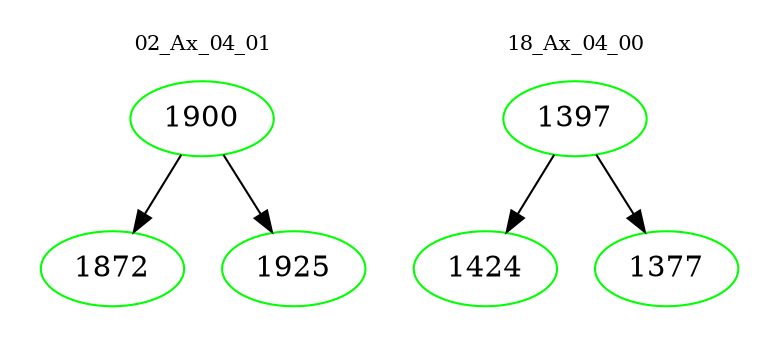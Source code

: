 digraph{
subgraph cluster_0 {
color = white
label = "02_Ax_04_01";
fontsize=10;
T0_1900 [label="1900", color="green"]
T0_1900 -> T0_1872 [color="black"]
T0_1872 [label="1872", color="green"]
T0_1900 -> T0_1925 [color="black"]
T0_1925 [label="1925", color="green"]
}
subgraph cluster_1 {
color = white
label = "18_Ax_04_00";
fontsize=10;
T1_1397 [label="1397", color="green"]
T1_1397 -> T1_1424 [color="black"]
T1_1424 [label="1424", color="green"]
T1_1397 -> T1_1377 [color="black"]
T1_1377 [label="1377", color="green"]
}
}
